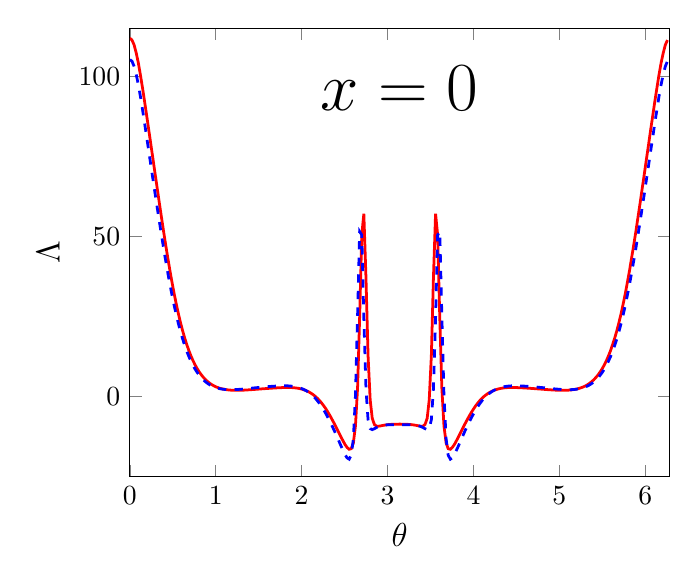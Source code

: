 \begin{tikzpicture}[scale=1]

  \begin{axis}[
    xmin = 0,
    xmax = 6.283,
    ymin = -25,
    ymax = 115,
    xlabel = {\large $\theta$},
    ylabel = {\large ${\Lambda}$},
    ylabel near ticks,
    title style={at={(0.5,0.9)},anchor=north},
    title = {\Huge $x = 0$},
  ]

\addplot[red,line width=1pt] coordinates{
(0.0e+00,1.119e+02)
(2.454e-02,1.113e+02)
(4.909e-02,1.098e+02)
(7.363e-02,1.073e+02)
(9.818e-02,1.042e+02)
(1.227e-01,1.004e+02)
(1.473e-01,9.634e+01)
(1.718e-01,9.202e+01)
(1.964e-01,8.757e+01)
(2.209e-01,8.305e+01)
(2.454e-01,7.85e+01)
(2.7e-01,7.394e+01)
(2.945e-01,6.938e+01)
(3.191e-01,6.483e+01)
(3.436e-01,6.032e+01)
(3.682e-01,5.587e+01)
(3.927e-01,5.152e+01)
(4.172e-01,4.728e+01)
(4.418e-01,4.32e+01)
(4.663e-01,3.93e+01)
(4.909e-01,3.56e+01)
(5.154e-01,3.213e+01)
(5.4e-01,2.888e+01)
(5.645e-01,2.587e+01)
(5.891e-01,2.311e+01)
(6.136e-01,2.057e+01)
(6.381e-01,1.827e+01)
(6.627e-01,1.619e+01)
(6.872e-01,1.431e+01)
(7.118e-01,1.262e+01)
(7.363e-01,1.112e+01)
(7.609e-01,9.788e+00)
(7.854e-01,8.612e+00)
(8.099e-01,7.577e+00)
(8.345e-01,6.67e+00)
(8.59e-01,5.877e+00)
(8.836e-01,5.188e+00)
(9.081e-01,4.591e+00)
(9.327e-01,4.079e+00)
(9.572e-01,3.642e+00)
(9.818e-01,3.274e+00)
(1.006e+00,2.967e+00)
(1.031e+00,2.713e+00)
(1.055e+00,2.506e+00)
(1.08e+00,2.34e+00)
(1.105e+00,2.208e+00)
(1.129e+00,2.106e+00)
(1.154e+00,2.029e+00)
(1.178e+00,1.975e+00)
(1.203e+00,1.94e+00)
(1.227e+00,1.923e+00)
(1.252e+00,1.92e+00)
(1.276e+00,1.93e+00)
(1.301e+00,1.95e+00)
(1.325e+00,1.979e+00)
(1.35e+00,2.015e+00)
(1.374e+00,2.056e+00)
(1.399e+00,2.101e+00)
(1.423e+00,2.149e+00)
(1.448e+00,2.198e+00)
(1.473e+00,2.249e+00)
(1.497e+00,2.299e+00)
(1.522e+00,2.349e+00)
(1.546e+00,2.398e+00)
(1.571e+00,2.446e+00)
(1.595e+00,2.494e+00)
(1.62e+00,2.54e+00)
(1.644e+00,2.584e+00)
(1.669e+00,2.626e+00)
(1.694e+00,2.666e+00)
(1.718e+00,2.704e+00)
(1.743e+00,2.737e+00)
(1.767e+00,2.766e+00)
(1.792e+00,2.788e+00)
(1.816e+00,2.802e+00)
(1.841e+00,2.805e+00)
(1.865e+00,2.795e+00)
(1.89e+00,2.766e+00)
(1.914e+00,2.717e+00)
(1.939e+00,2.641e+00)
(1.964e+00,2.536e+00)
(1.988e+00,2.394e+00)
(2.013e+00,2.213e+00)
(2.037e+00,1.987e+00)
(2.062e+00,1.712e+00)
(2.086e+00,1.383e+00)
(2.111e+00,9.943e-01)
(2.135e+00,5.388e-01)
(2.16e+00,1.224e-02)
(2.184e+00,-5.955e-01)
(2.209e+00,-1.288e+00)
(2.233e+00,-2.072e+00)
(2.258e+00,-2.947e+00)
(2.283e+00,-3.914e+00)
(2.307e+00,-4.963e+00)
(2.332e+00,-6.09e+00)
(2.356e+00,-7.28e+00)
(2.381e+00,-8.526e+00)
(2.405e+00,-9.811e+00)
(2.43e+00,-1.112e+01)
(2.454e+00,-1.244e+01)
(2.479e+00,-1.372e+01)
(2.503e+00,-1.49e+01)
(2.528e+00,-1.589e+01)
(2.553e+00,-1.648e+01)
(2.577e+00,-1.63e+01)
(2.602e+00,-1.45e+01)
(2.626e+00,-9.296e+00)
(2.651e+00,2.698e+00)
(2.675e+00,2.474e+01)
(2.7e+00,5.052e+01)
(2.724e+00,5.707e+01)
(2.749e+00,3.688e+01)
(2.773e+00,1.276e+01)
(2.798e+00,-1.139e+00)
(2.822e+00,-6.852e+00)
(2.847e+00,-8.761e+00)
(2.872e+00,-9.259e+00)
(2.896e+00,-9.279e+00)
(2.921e+00,-9.173e+00)
(2.945e+00,-9.038e+00)
(2.97e+00,-8.925e+00)
(2.994e+00,-8.827e+00)
(3.019e+00,-8.761e+00)
(3.043e+00,-8.706e+00)
(3.068e+00,-8.674e+00)
(3.092e+00,-8.648e+00)
(3.117e+00,-8.639e+00)
(3.142e+00,-8.631e+00)
(3.166e+00,-8.639e+00)
(3.191e+00,-8.648e+00)
(3.215e+00,-8.674e+00)
(3.24e+00,-8.706e+00)
(3.264e+00,-8.761e+00)
(3.289e+00,-8.827e+00)
(3.313e+00,-8.925e+00)
(3.338e+00,-9.038e+00)
(3.362e+00,-9.173e+00)
(3.387e+00,-9.279e+00)
(3.412e+00,-9.259e+00)
(3.436e+00,-8.761e+00)
(3.461e+00,-6.852e+00)
(3.485e+00,-1.139e+00)
(3.51e+00,1.276e+01)
(3.534e+00,3.688e+01)
(3.559e+00,5.707e+01)
(3.583e+00,5.052e+01)
(3.608e+00,2.474e+01)
(3.632e+00,2.698e+00)
(3.657e+00,-9.296e+00)
(3.682e+00,-1.45e+01)
(3.706e+00,-1.63e+01)
(3.731e+00,-1.648e+01)
(3.755e+00,-1.589e+01)
(3.78e+00,-1.49e+01)
(3.804e+00,-1.372e+01)
(3.829e+00,-1.244e+01)
(3.853e+00,-1.112e+01)
(3.878e+00,-9.811e+00)
(3.902e+00,-8.526e+00)
(3.927e+00,-7.28e+00)
(3.951e+00,-6.09e+00)
(3.976e+00,-4.963e+00)
(4.001e+00,-3.914e+00)
(4.025e+00,-2.947e+00)
(4.05e+00,-2.072e+00)
(4.074e+00,-1.288e+00)
(4.099e+00,-5.955e-01)
(4.123e+00,1.224e-02)
(4.148e+00,5.388e-01)
(4.172e+00,9.943e-01)
(4.197e+00,1.383e+00)
(4.221e+00,1.712e+00)
(4.246e+00,1.987e+00)
(4.271e+00,2.213e+00)
(4.295e+00,2.394e+00)
(4.32e+00,2.536e+00)
(4.344e+00,2.641e+00)
(4.369e+00,2.717e+00)
(4.393e+00,2.766e+00)
(4.418e+00,2.795e+00)
(4.442e+00,2.805e+00)
(4.467e+00,2.802e+00)
(4.492e+00,2.788e+00)
(4.516e+00,2.766e+00)
(4.541e+00,2.737e+00)
(4.565e+00,2.704e+00)
(4.59e+00,2.666e+00)
(4.614e+00,2.626e+00)
(4.639e+00,2.584e+00)
(4.663e+00,2.54e+00)
(4.688e+00,2.494e+00)
(4.712e+00,2.447e+00)
(4.737e+00,2.398e+00)
(4.761e+00,2.349e+00)
(4.786e+00,2.299e+00)
(4.811e+00,2.249e+00)
(4.835e+00,2.198e+00)
(4.86e+00,2.149e+00)
(4.884e+00,2.101e+00)
(4.909e+00,2.056e+00)
(4.933e+00,2.015e+00)
(4.958e+00,1.979e+00)
(4.982e+00,1.95e+00)
(5.007e+00,1.93e+00)
(5.032e+00,1.92e+00)
(5.056e+00,1.923e+00)
(5.08e+00,1.94e+00)
(5.105e+00,1.975e+00)
(5.13e+00,2.029e+00)
(5.154e+00,2.106e+00)
(5.179e+00,2.208e+00)
(5.203e+00,2.34e+00)
(5.228e+00,2.506e+00)
(5.252e+00,2.713e+00)
(5.277e+00,2.967e+00)
(5.301e+00,3.274e+00)
(5.326e+00,3.642e+00)
(5.351e+00,4.079e+00)
(5.375e+00,4.591e+00)
(5.4e+00,5.188e+00)
(5.424e+00,5.877e+00)
(5.449e+00,6.67e+00)
(5.473e+00,7.577e+00)
(5.498e+00,8.612e+00)
(5.522e+00,9.788e+00)
(5.547e+00,1.112e+01)
(5.571e+00,1.262e+01)
(5.596e+00,1.431e+01)
(5.62e+00,1.619e+01)
(5.645e+00,1.827e+01)
(5.67e+00,2.057e+01)
(5.694e+00,2.311e+01)
(5.719e+00,2.587e+01)
(5.743e+00,2.888e+01)
(5.768e+00,3.213e+01)
(5.792e+00,3.56e+01)
(5.817e+00,3.93e+01)
(5.841e+00,4.32e+01)
(5.866e+00,4.728e+01)
(5.891e+00,5.152e+01)
(5.915e+00,5.587e+01)
(5.94e+00,6.032e+01)
(5.964e+00,6.483e+01)
(5.989e+00,6.938e+01)
(6.013e+00,7.394e+01)
(6.038e+00,7.85e+01)
(6.062e+00,8.305e+01)
(6.087e+00,8.757e+01)
(6.111e+00,9.202e+01)
(6.136e+00,9.634e+01)
(6.16e+00,1.004e+02)
(6.185e+00,1.042e+02)
(6.21e+00,1.073e+02)
(6.234e+00,1.098e+02)
(6.259e+00,1.113e+02)
};

\addplot[blue,dashed,line width=1pt] coordinates{
(0.0e+00,1.052e+02)
(2.454e-02,1.047e+02)
(4.909e-02,1.031e+02)
(7.363e-02,1.006e+02)
(9.818e-02,9.74e+01)
(1.227e-01,9.366e+01)
(1.473e-01,8.956e+01)
(1.718e-01,8.526e+01)
(1.964e-01,8.086e+01)
(2.209e-01,7.643e+01)
(2.454e-01,7.199e+01)
(2.7e-01,6.757e+01)
(2.945e-01,6.318e+01)
(3.191e-01,5.884e+01)
(3.436e-01,5.456e+01)
(3.682e-01,5.037e+01)
(3.927e-01,4.629e+01)
(4.172e-01,4.235e+01)
(4.418e-01,3.857e+01)
(4.663e-01,3.498e+01)
(4.909e-01,3.16e+01)
(5.154e-01,2.844e+01)
(5.4e-01,2.55e+01)
(5.645e-01,2.278e+01)
(5.891e-01,2.029e+01)
(6.136e-01,1.803e+01)
(6.381e-01,1.597e+01)
(6.627e-01,1.411e+01)
(6.872e-01,1.245e+01)
(7.118e-01,1.096e+01)
(7.363e-01,9.644e+00)
(7.609e-01,8.48e+00)
(7.854e-01,7.455e+00)
(8.099e-01,6.559e+00)
(8.345e-01,5.777e+00)
(8.59e-01,5.1e+00)
(8.836e-01,4.517e+00)
(9.081e-01,4.021e+00)
(9.327e-01,3.6e+00)
(9.572e-01,3.251e+00)
(9.818e-01,2.962e+00)
(1.006e+00,2.729e+00)
(1.031e+00,2.541e+00)
(1.055e+00,2.397e+00)
(1.08e+00,2.286e+00)
(1.105e+00,2.208e+00)
(1.129e+00,2.155e+00)
(1.154e+00,2.128e+00)
(1.178e+00,2.118e+00)
(1.203e+00,2.129e+00)
(1.227e+00,2.151e+00)
(1.252e+00,2.189e+00)
(1.276e+00,2.233e+00)
(1.301e+00,2.29e+00)
(1.325e+00,2.347e+00)
(1.35e+00,2.413e+00)
(1.374e+00,2.477e+00)
(1.399e+00,2.547e+00)
(1.423e+00,2.611e+00)
(1.448e+00,2.682e+00)
(1.473e+00,2.744e+00)
(1.497e+00,2.812e+00)
(1.522e+00,2.871e+00)
(1.546e+00,2.935e+00)
(1.571e+00,2.99e+00)
(1.595e+00,3.05e+00)
(1.62e+00,3.1e+00)
(1.644e+00,3.155e+00)
(1.669e+00,3.197e+00)
(1.694e+00,3.245e+00)
(1.718e+00,3.277e+00)
(1.743e+00,3.312e+00)
(1.767e+00,3.328e+00)
(1.792e+00,3.343e+00)
(1.816e+00,3.334e+00)
(1.841e+00,3.318e+00)
(1.865e+00,3.271e+00)
(1.89e+00,3.209e+00)
(1.914e+00,3.107e+00)
(1.939e+00,2.983e+00)
(1.964e+00,2.809e+00)
(1.988e+00,2.602e+00)
(2.013e+00,2.336e+00)
(2.037e+00,2.026e+00)
(2.062e+00,1.645e+00)
(2.086e+00,1.209e+00)
(2.111e+00,6.883e-01)
(2.135e+00,9.803e-02)
(2.16e+00,-5.904e-01)
(2.184e+00,-1.36e+00)
(2.209e+00,-2.236e+00)
(2.233e+00,-3.196e+00)
(2.258e+00,-4.262e+00)
(2.283e+00,-5.403e+00)
(2.307e+00,-6.639e+00)
(2.332e+00,-7.933e+00)
(2.356e+00,-9.309e+00)
(2.381e+00,-1.072e+01)
(2.405e+00,-1.22e+01)
(2.43e+00,-1.369e+01)
(2.454e+00,-1.521e+01)
(2.479e+00,-1.668e+01)
(2.503e+00,-1.806e+01)
(2.528e+00,-1.914e+01)
(2.553e+00,-1.958e+01)
(2.577e+00,-1.835e+01)
(2.602e+00,-1.327e+01)
(2.626e+00,1.249e-01)
(2.651e+00,2.535e+01)
(2.675e+00,5.152e+01)
(2.7e+00,5.043e+01)
(2.724e+00,2.432e+01)
(2.749e+00,2.297e+00)
(2.773e+00,-7.266e+00)
(2.798e+00,-1.003e+01)
(2.822e+00,-1.035e+01)
(2.847e+00,-1.006e+01)
(2.872e+00,-9.682e+00)
(2.896e+00,-9.387e+00)
(2.921e+00,-9.157e+00)
(2.945e+00,-9.014e+00)
(2.97e+00,-8.909e+00)
(2.994e+00,-8.857e+00)
(3.019e+00,-8.817e+00)
(3.043e+00,-8.809e+00)
(3.068e+00,-8.796e+00)
(3.092e+00,-8.802e+00)
(3.117e+00,-8.797e+00)
(3.142e+00,-8.804e+00)
(3.166e+00,-8.797e+00)
(3.191e+00,-8.802e+00)
(3.215e+00,-8.796e+00)
(3.24e+00,-8.809e+00)
(3.264e+00,-8.817e+00)
(3.289e+00,-8.857e+00)
(3.313e+00,-8.909e+00)
(3.338e+00,-9.014e+00)
(3.362e+00,-9.157e+00)
(3.387e+00,-9.387e+00)
(3.412e+00,-9.682e+00)
(3.436e+00,-1.006e+01)
(3.461e+00,-1.035e+01)
(3.485e+00,-1.003e+01)
(3.51e+00,-7.266e+00)
(3.534e+00,2.297e+00)
(3.559e+00,2.432e+01)
(3.583e+00,5.043e+01)
(3.608e+00,5.152e+01)
(3.632e+00,2.535e+01)
(3.657e+00,1.249e-01)
(3.682e+00,-1.327e+01)
(3.706e+00,-1.835e+01)
(3.731e+00,-1.958e+01)
(3.755e+00,-1.914e+01)
(3.78e+00,-1.806e+01)
(3.804e+00,-1.668e+01)
(3.829e+00,-1.521e+01)
(3.853e+00,-1.369e+01)
(3.878e+00,-1.22e+01)
(3.902e+00,-1.072e+01)
(3.927e+00,-9.309e+00)
(3.951e+00,-7.933e+00)
(3.976e+00,-6.639e+00)
(4.001e+00,-5.403e+00)
(4.025e+00,-4.262e+00)
(4.05e+00,-3.196e+00)
(4.074e+00,-2.236e+00)
(4.099e+00,-1.36e+00)
(4.123e+00,-5.904e-01)
(4.148e+00,9.803e-02)
(4.172e+00,6.883e-01)
(4.197e+00,1.209e+00)
(4.221e+00,1.645e+00)
(4.246e+00,2.026e+00)
(4.271e+00,2.336e+00)
(4.295e+00,2.602e+00)
(4.32e+00,2.809e+00)
(4.344e+00,2.983e+00)
(4.369e+00,3.107e+00)
(4.393e+00,3.209e+00)
(4.418e+00,3.271e+00)
(4.442e+00,3.318e+00)
(4.467e+00,3.334e+00)
(4.492e+00,3.343e+00)
(4.516e+00,3.328e+00)
(4.541e+00,3.312e+00)
(4.565e+00,3.277e+00)
(4.59e+00,3.245e+00)
(4.614e+00,3.197e+00)
(4.639e+00,3.155e+00)
(4.663e+00,3.1e+00)
(4.688e+00,3.05e+00)
(4.712e+00,2.99e+00)
(4.737e+00,2.936e+00)
(4.761e+00,2.871e+00)
(4.786e+00,2.812e+00)
(4.811e+00,2.744e+00)
(4.835e+00,2.682e+00)
(4.86e+00,2.611e+00)
(4.884e+00,2.547e+00)
(4.909e+00,2.477e+00)
(4.933e+00,2.413e+00)
(4.958e+00,2.347e+00)
(4.982e+00,2.29e+00)
(5.007e+00,2.233e+00)
(5.032e+00,2.189e+00)
(5.056e+00,2.151e+00)
(5.08e+00,2.129e+00)
(5.105e+00,2.118e+00)
(5.13e+00,2.128e+00)
(5.154e+00,2.155e+00)
(5.179e+00,2.208e+00)
(5.203e+00,2.286e+00)
(5.228e+00,2.397e+00)
(5.252e+00,2.541e+00)
(5.277e+00,2.729e+00)
(5.301e+00,2.962e+00)
(5.326e+00,3.251e+00)
(5.351e+00,3.6e+00)
(5.375e+00,4.021e+00)
(5.4e+00,4.517e+00)
(5.424e+00,5.1e+00)
(5.449e+00,5.777e+00)
(5.473e+00,6.559e+00)
(5.498e+00,7.455e+00)
(5.522e+00,8.48e+00)
(5.547e+00,9.644e+00)
(5.571e+00,1.096e+01)
(5.596e+00,1.245e+01)
(5.62e+00,1.411e+01)
(5.645e+00,1.597e+01)
(5.67e+00,1.803e+01)
(5.694e+00,2.029e+01)
(5.719e+00,2.278e+01)
(5.743e+00,2.55e+01)
(5.768e+00,2.844e+01)
(5.792e+00,3.16e+01)
(5.817e+00,3.498e+01)
(5.841e+00,3.857e+01)
(5.866e+00,4.235e+01)
(5.891e+00,4.629e+01)
(5.915e+00,5.037e+01)
(5.94e+00,5.456e+01)
(5.964e+00,5.884e+01)
(5.989e+00,6.318e+01)
(6.013e+00,6.757e+01)
(6.038e+00,7.199e+01)
(6.062e+00,7.643e+01)
(6.087e+00,8.086e+01)
(6.111e+00,8.526e+01)
(6.136e+00,8.956e+01)
(6.16e+00,9.366e+01)
(6.185e+00,9.74e+01)
(6.21e+00,1.006e+02)
(6.234e+00,1.031e+02)
(6.259e+00,1.047e+02)
};


\end{axis}


\end{tikzpicture}
